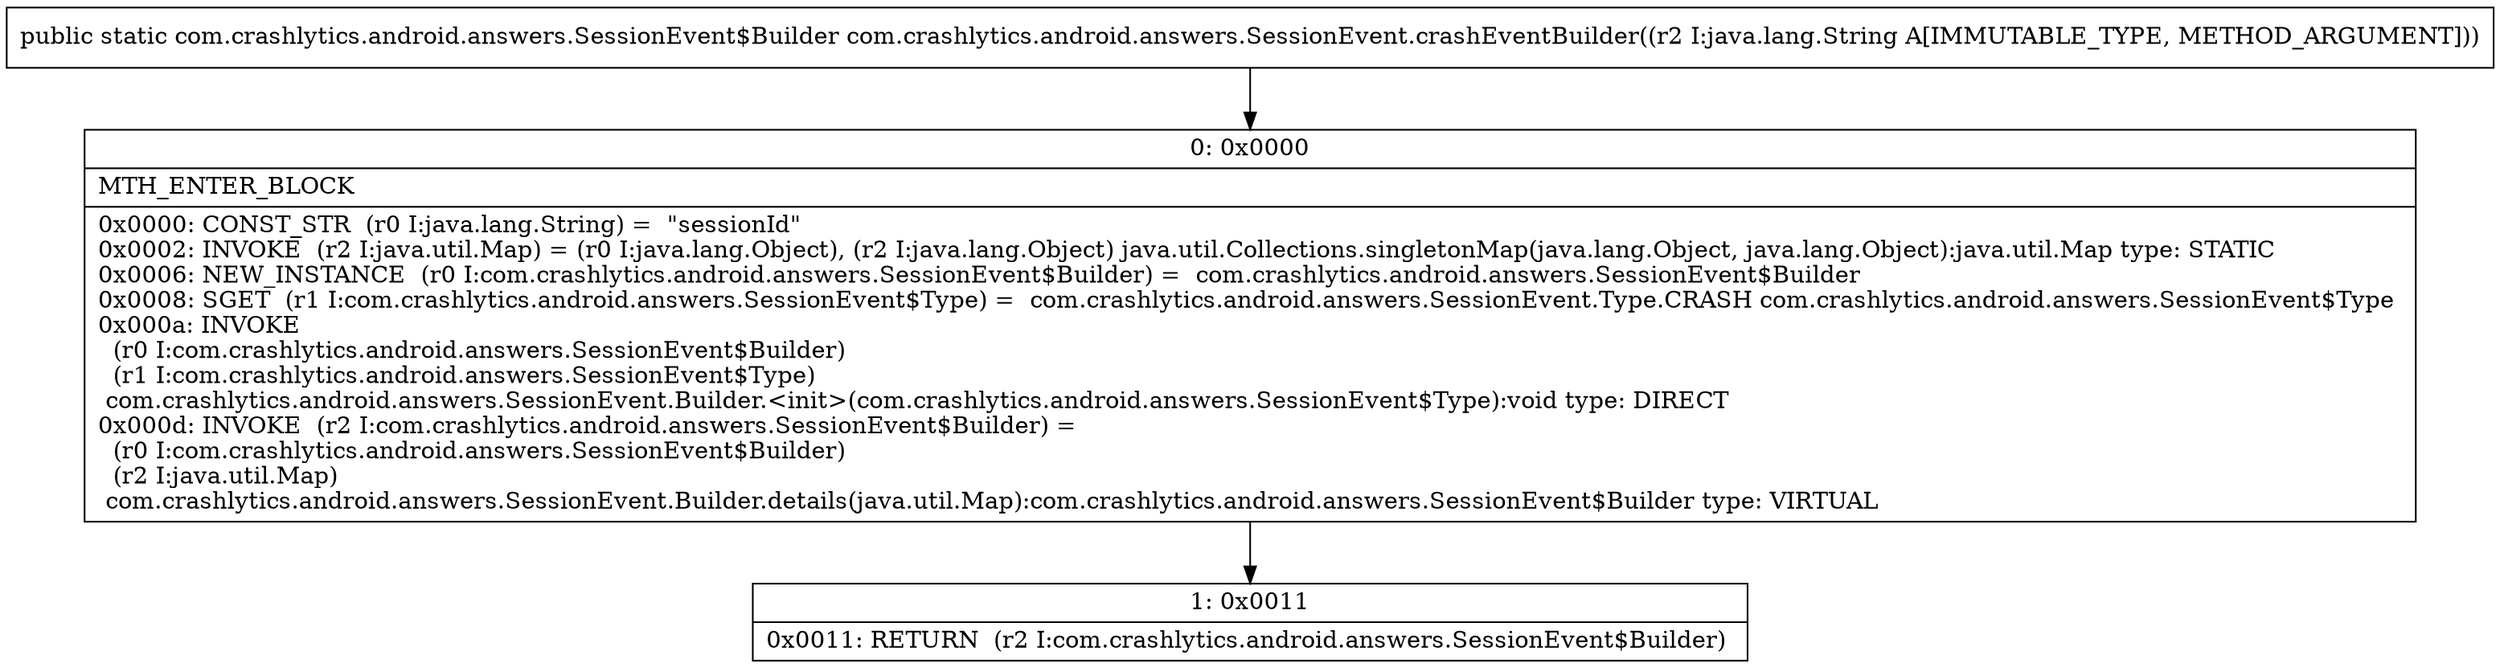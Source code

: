 digraph "CFG forcom.crashlytics.android.answers.SessionEvent.crashEventBuilder(Ljava\/lang\/String;)Lcom\/crashlytics\/android\/answers\/SessionEvent$Builder;" {
Node_0 [shape=record,label="{0\:\ 0x0000|MTH_ENTER_BLOCK\l|0x0000: CONST_STR  (r0 I:java.lang.String) =  \"sessionId\" \l0x0002: INVOKE  (r2 I:java.util.Map) = (r0 I:java.lang.Object), (r2 I:java.lang.Object) java.util.Collections.singletonMap(java.lang.Object, java.lang.Object):java.util.Map type: STATIC \l0x0006: NEW_INSTANCE  (r0 I:com.crashlytics.android.answers.SessionEvent$Builder) =  com.crashlytics.android.answers.SessionEvent$Builder \l0x0008: SGET  (r1 I:com.crashlytics.android.answers.SessionEvent$Type) =  com.crashlytics.android.answers.SessionEvent.Type.CRASH com.crashlytics.android.answers.SessionEvent$Type \l0x000a: INVOKE  \l  (r0 I:com.crashlytics.android.answers.SessionEvent$Builder)\l  (r1 I:com.crashlytics.android.answers.SessionEvent$Type)\l com.crashlytics.android.answers.SessionEvent.Builder.\<init\>(com.crashlytics.android.answers.SessionEvent$Type):void type: DIRECT \l0x000d: INVOKE  (r2 I:com.crashlytics.android.answers.SessionEvent$Builder) = \l  (r0 I:com.crashlytics.android.answers.SessionEvent$Builder)\l  (r2 I:java.util.Map)\l com.crashlytics.android.answers.SessionEvent.Builder.details(java.util.Map):com.crashlytics.android.answers.SessionEvent$Builder type: VIRTUAL \l}"];
Node_1 [shape=record,label="{1\:\ 0x0011|0x0011: RETURN  (r2 I:com.crashlytics.android.answers.SessionEvent$Builder) \l}"];
MethodNode[shape=record,label="{public static com.crashlytics.android.answers.SessionEvent$Builder com.crashlytics.android.answers.SessionEvent.crashEventBuilder((r2 I:java.lang.String A[IMMUTABLE_TYPE, METHOD_ARGUMENT])) }"];
MethodNode -> Node_0;
Node_0 -> Node_1;
}

